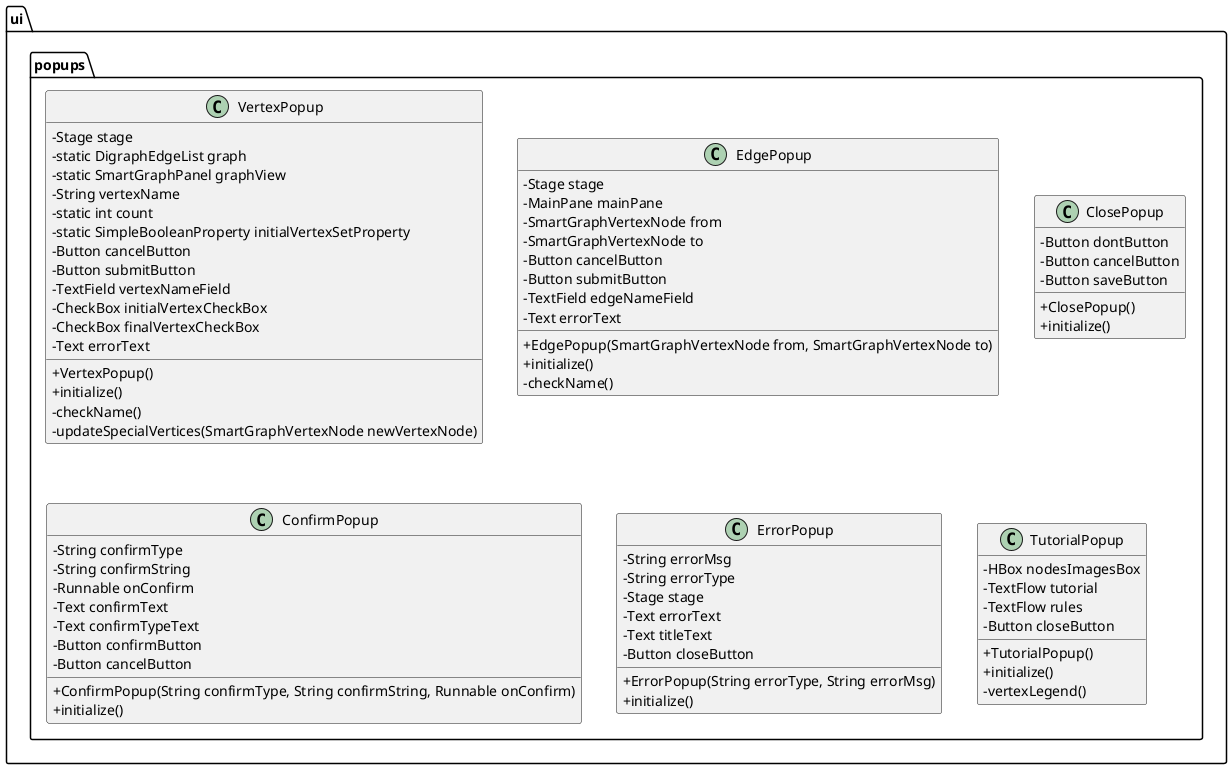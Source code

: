 @startuml

package ui.popups {
   skinparam classAttributeIconSize 0
    class VertexPopup {
        - Stage stage
        - static DigraphEdgeList graph
        - static SmartGraphPanel graphView
        - String vertexName
        - static int count
        - static SimpleBooleanProperty initialVertexSetProperty
        - Button cancelButton
        - Button submitButton
        - TextField vertexNameField
        - CheckBox initialVertexCheckBox
        - CheckBox finalVertexCheckBox
        - Text errorText
        + VertexPopup()
        + initialize()
        - checkName()
        - updateSpecialVertices(SmartGraphVertexNode newVertexNode)
    }
    class EdgePopup {
        - Stage stage
        - MainPane mainPane
        - SmartGraphVertexNode from
        - SmartGraphVertexNode to
        - Button cancelButton
        - Button submitButton
        - TextField edgeNameField
        - Text errorText
        + EdgePopup(SmartGraphVertexNode from, SmartGraphVertexNode to)
        + initialize()
        - checkName()
    }   
    class ClosePopup {
        - Button dontButton
        - Button cancelButton
        - Button saveButton
        + ClosePopup()
        + initialize()
    }
    class ConfirmPopup {
        - String confirmType
        - String confirmString
        - Runnable onConfirm
        - Text confirmText
        - Text confirmTypeText
        - Button confirmButton
        - Button cancelButton
        + ConfirmPopup(String confirmType, String confirmString, Runnable onConfirm)
        + initialize()
    } 
    class ErrorPopup {
        - String errorMsg
        - String errorType
        - Stage stage
        - Text errorText
        - Text titleText
        - Button closeButton
        + ErrorPopup(String errorType, String errorMsg)
        + initialize()
    }
    class TutorialPopup {
        - HBox nodesImagesBox
        - TextFlow tutorial
        - TextFlow rules
        - Button closeButton
        + TutorialPopup()
        + initialize()
        - vertexLegend()
    }
    
}

@enduml